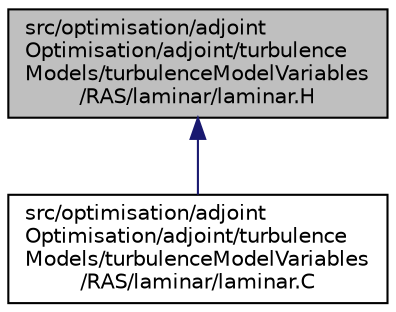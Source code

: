digraph "src/optimisation/adjointOptimisation/adjoint/turbulenceModels/turbulenceModelVariables/RAS/laminar/laminar.H"
{
  bgcolor="transparent";
  edge [fontname="Helvetica",fontsize="10",labelfontname="Helvetica",labelfontsize="10"];
  node [fontname="Helvetica",fontsize="10",shape=record];
  Node1 [label="src/optimisation/adjoint\lOptimisation/adjoint/turbulence\lModels/turbulenceModelVariables\l/RAS/laminar/laminar.H",height=0.2,width=0.4,color="black", fillcolor="grey75", style="filled" fontcolor="black"];
  Node1 -> Node2 [dir="back",color="midnightblue",fontsize="10",style="solid",fontname="Helvetica"];
  Node2 [label="src/optimisation/adjoint\lOptimisation/adjoint/turbulence\lModels/turbulenceModelVariables\l/RAS/laminar/laminar.C",height=0.2,width=0.4,color="black",URL="$optimisation_2adjointOptimisation_2adjoint_2turbulenceModels_2turbulenceModelVariables_2RAS_2laminar_2laminar_8C.html"];
}
